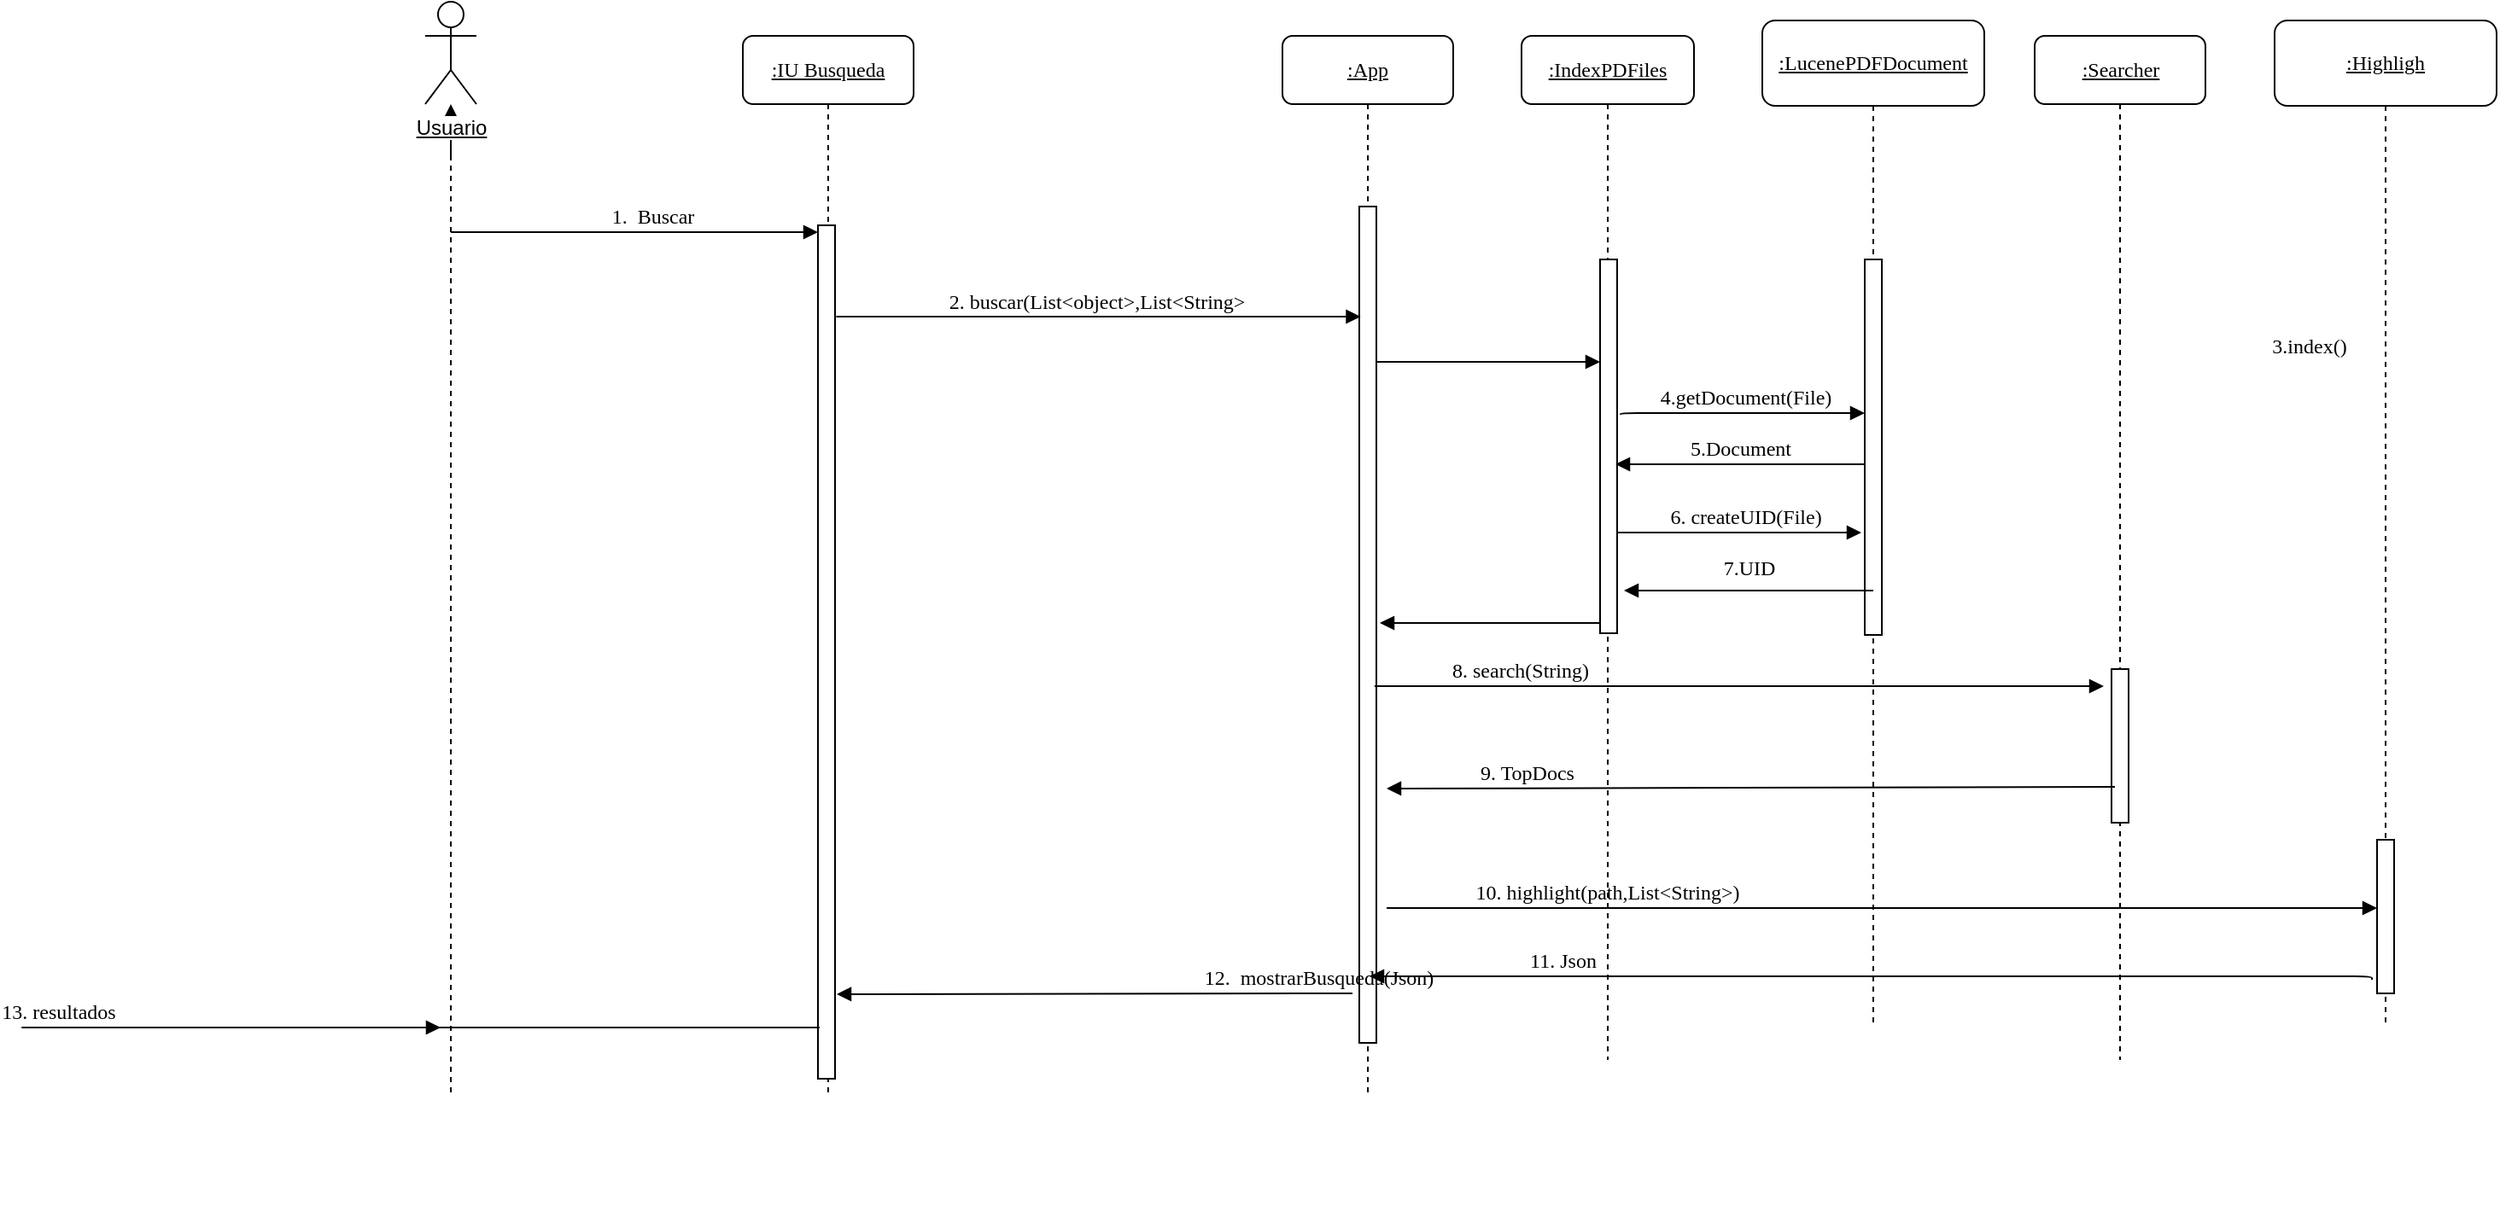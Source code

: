 <mxfile version="10.7.0" type="github"><diagram name="Page-1" id="13e1069c-82ec-6db2-03f1-153e76fe0fe0"><mxGraphModel dx="2520" dy="1021" grid="1" gridSize="10" guides="1" tooltips="1" connect="1" arrows="1" fold="1" page="1" pageScale="1" pageWidth="1100" pageHeight="850" background="#ffffff" math="0" shadow="0"><root><mxCell id="0"/><mxCell id="1" parent="0"/><mxCell id="7baba1c4bc27f4b0-2" value="&lt;u&gt;:App&lt;/u&gt;" style="shape=umlLifeline;perimeter=lifelinePerimeter;whiteSpace=wrap;html=1;container=1;collapsible=0;recursiveResize=0;outlineConnect=0;rounded=1;shadow=0;comic=0;labelBackgroundColor=none;strokeColor=#000000;strokeWidth=1;fillColor=#FFFFFF;fontFamily=Verdana;fontSize=12;fontColor=#000000;align=center;" parent="1" vertex="1"><mxGeometry x="-557" y="99" width="100" height="620" as="geometry"/></mxCell><mxCell id="7baba1c4bc27f4b0-10" value="" style="html=1;points=[];perimeter=orthogonalPerimeter;rounded=0;shadow=0;comic=0;labelBackgroundColor=none;strokeColor=#000000;strokeWidth=1;fillColor=#FFFFFF;fontFamily=Verdana;fontSize=12;fontColor=#000000;align=center;" parent="7baba1c4bc27f4b0-2" vertex="1"><mxGeometry x="45" y="100" width="10" height="490" as="geometry"/></mxCell><mxCell id="7baba1c4bc27f4b0-3" value="&lt;u&gt;:IndexPDFiles&lt;/u&gt;" style="shape=umlLifeline;perimeter=lifelinePerimeter;whiteSpace=wrap;html=1;container=1;collapsible=0;recursiveResize=0;outlineConnect=0;rounded=1;shadow=0;comic=0;labelBackgroundColor=none;strokeColor=#000000;strokeWidth=1;fillColor=#FFFFFF;fontFamily=Verdana;fontSize=12;fontColor=#000000;align=center;" parent="1" vertex="1"><mxGeometry x="-417" y="99" width="101" height="600" as="geometry"/></mxCell><mxCell id="P-vnH6OfwDPNcYz-CvTu-11" value="" style="html=1;points=[];perimeter=orthogonalPerimeter;rounded=0;shadow=0;comic=0;labelBackgroundColor=none;strokeColor=#000000;strokeWidth=1;fillColor=#FFFFFF;fontFamily=Verdana;fontSize=12;fontColor=#000000;align=center;" parent="7baba1c4bc27f4b0-3" vertex="1"><mxGeometry x="46" y="131" width="10" height="219" as="geometry"/></mxCell><mxCell id="7baba1c4bc27f4b0-4" value="&lt;u&gt;:LucenePDFDocument&lt;/u&gt;" style="shape=umlLifeline;perimeter=lifelinePerimeter;whiteSpace=wrap;html=1;container=1;collapsible=0;recursiveResize=0;outlineConnect=0;rounded=1;shadow=0;comic=0;labelBackgroundColor=none;strokeColor=#000000;strokeWidth=1;fillColor=#FFFFFF;fontFamily=Verdana;fontSize=12;fontColor=#000000;align=center;size=50;" parent="1" vertex="1"><mxGeometry x="-276" y="90" width="130" height="589" as="geometry"/></mxCell><mxCell id="L3giQZu3BB-iIicPR4_z-17" value="" style="html=1;points=[];perimeter=orthogonalPerimeter;rounded=0;shadow=0;comic=0;labelBackgroundColor=none;strokeColor=#000000;strokeWidth=1;fillColor=#FFFFFF;fontFamily=Verdana;fontSize=12;fontColor=#000000;align=center;" parent="7baba1c4bc27f4b0-4" vertex="1"><mxGeometry x="60" y="140" width="10" height="220" as="geometry"/></mxCell><mxCell id="7baba1c4bc27f4b0-8" value="&lt;u&gt;:IU Busqueda&lt;/u&gt;" style="shape=umlLifeline;perimeter=lifelinePerimeter;whiteSpace=wrap;html=1;container=1;collapsible=0;recursiveResize=0;outlineConnect=0;rounded=1;shadow=0;comic=0;labelBackgroundColor=none;strokeColor=#000000;strokeWidth=1;fillColor=#FFFFFF;fontFamily=Verdana;fontSize=12;fontColor=#000000;align=center;" parent="1" vertex="1"><mxGeometry x="-873" y="99" width="100" height="620" as="geometry"/></mxCell><mxCell id="7baba1c4bc27f4b0-9" value="" style="html=1;points=[];perimeter=orthogonalPerimeter;rounded=0;shadow=0;comic=0;labelBackgroundColor=none;strokeColor=#000000;strokeWidth=1;fillColor=#FFFFFF;fontFamily=Verdana;fontSize=12;fontColor=#000000;align=center;" parent="7baba1c4bc27f4b0-8" vertex="1"><mxGeometry x="44" y="111" width="10" height="500" as="geometry"/></mxCell><mxCell id="P-vnH6OfwDPNcYz-CvTu-20" value="1.&amp;nbsp; Buscar" style="html=1;verticalAlign=bottom;endArrow=block;labelBackgroundColor=none;fontFamily=Verdana;fontSize=12;edgeStyle=elbowEdgeStyle;elbow=vertical;entryX=0;entryY=0.008;entryDx=0;entryDy=0;entryPerimeter=0;" parent="1" source="P-vnH6OfwDPNcYz-CvTu-46" target="7baba1c4bc27f4b0-9" edge="1"><mxGeometry x="0.18" y="-10" relative="1" as="geometry"><mxPoint x="-839" y="219" as="sourcePoint"/><mxPoint x="-780" y="214" as="targetPoint"/><mxPoint x="-9" y="-10" as="offset"/><Array as="points"><mxPoint x="-909" y="214"/></Array></mxGeometry></mxCell><mxCell id="P-vnH6OfwDPNcYz-CvTu-41" value="2. buscar(List&amp;lt;object&amp;gt;,List&amp;lt;String&amp;gt;" style="html=1;verticalAlign=bottom;endArrow=block;labelBackgroundColor=none;fontFamily=Verdana;fontSize=12;edgeStyle=elbowEdgeStyle;elbow=vertical;exitX=1.019;exitY=0.058;exitDx=0;exitDy=0;exitPerimeter=0;entryX=0.033;entryY=0.074;entryDx=0;entryDy=0;entryPerimeter=0;" parent="1" edge="1"><mxGeometry relative="1" as="geometry"><mxPoint x="-818.294" y="263.529" as="sourcePoint"/><mxPoint x="-511.235" y="263.529" as="targetPoint"/><mxPoint x="-1" as="offset"/><Array as="points"/></mxGeometry></mxCell><mxCell id="ikqZd70dCgFlRawqojSm-16" value="" style="edgeStyle=orthogonalEdgeStyle;rounded=0;orthogonalLoop=1;jettySize=auto;html=1;" parent="1" source="P-vnH6OfwDPNcYz-CvTu-46" target="P-vnH6OfwDPNcYz-CvTu-55" edge="1"><mxGeometry relative="1" as="geometry"/></mxCell><mxCell id="P-vnH6OfwDPNcYz-CvTu-46" value="" style="shape=umlLifeline;perimeter=lifelinePerimeter;whiteSpace=wrap;html=1;container=1;collapsible=0;recursiveResize=0;outlineConnect=0;rounded=1;shadow=0;comic=0;labelBackgroundColor=none;strokeColor=#000000;strokeWidth=1;fillColor=#FFFFFF;fontFamily=Verdana;fontSize=12;fontColor=#000000;align=center;size=0;" parent="1" vertex="1"><mxGeometry x="-1094" y="169" width="100" height="550" as="geometry"/></mxCell><mxCell id="P-vnH6OfwDPNcYz-CvTu-55" value="&lt;u&gt;Usuario&lt;/u&gt;" style="shape=umlActor;verticalLabelPosition=bottom;labelBackgroundColor=#ffffff;verticalAlign=top;html=1;outlineConnect=0;" parent="1" vertex="1"><mxGeometry x="-1059" y="79" width="30" height="60" as="geometry"/></mxCell><mxCell id="P-vnH6OfwDPNcYz-CvTu-60" value="&lt;font style=&quot;font-size: 12px&quot;&gt;11. Json&lt;/font&gt;" style="html=1;verticalAlign=bottom;endArrow=block;labelBackgroundColor=none;fontFamily=Verdana;fontSize=12;edgeStyle=elbowEdgeStyle;elbow=vertical;exitX=-0.3;exitY=0.911;exitDx=0;exitDy=0;exitPerimeter=0;" parent="1" source="L3giQZu3BB-iIicPR4_z-2" edge="1"><mxGeometry x="0.616" relative="1" as="geometry"><mxPoint x="-511" y="650" as="sourcePoint"/><mxPoint x="-506" y="650" as="targetPoint"/><Array as="points"><mxPoint x="-696" y="650"/><mxPoint x="-606" y="620"/><mxPoint x="-746" y="579"/></Array><mxPoint as="offset"/></mxGeometry></mxCell><mxCell id="JLKLApdpmQmwpupXJe5G-1" value="&lt;u&gt;:Searcher&lt;/u&gt;" style="shape=umlLifeline;perimeter=lifelinePerimeter;whiteSpace=wrap;html=1;container=1;collapsible=0;recursiveResize=0;outlineConnect=0;rounded=1;shadow=0;comic=0;labelBackgroundColor=none;strokeColor=#000000;strokeWidth=1;fillColor=#FFFFFF;fontFamily=Verdana;fontSize=12;fontColor=#000000;align=center;" parent="1" vertex="1"><mxGeometry x="-116.5" y="99" width="100" height="600" as="geometry"/></mxCell><mxCell id="L3giQZu3BB-iIicPR4_z-13" value="" style="html=1;points=[];perimeter=orthogonalPerimeter;rounded=0;shadow=0;comic=0;labelBackgroundColor=none;strokeColor=#000000;strokeWidth=1;fillColor=#FFFFFF;fontFamily=Verdana;fontSize=12;fontColor=#000000;align=center;" parent="JLKLApdpmQmwpupXJe5G-1" vertex="1"><mxGeometry x="45" y="371" width="10" height="90" as="geometry"/></mxCell><mxCell id="L3giQZu3BB-iIicPR4_z-1" value="&lt;u&gt;:Highligh&lt;/u&gt;" style="shape=umlLifeline;perimeter=lifelinePerimeter;whiteSpace=wrap;html=1;container=1;collapsible=0;recursiveResize=0;outlineConnect=0;rounded=1;shadow=0;comic=0;labelBackgroundColor=none;strokeColor=#000000;strokeWidth=1;fillColor=#FFFFFF;fontFamily=Verdana;fontSize=12;fontColor=#000000;align=center;size=50;" parent="1" vertex="1"><mxGeometry x="24" y="90" width="130" height="589" as="geometry"/></mxCell><mxCell id="L3giQZu3BB-iIicPR4_z-2" value="" style="html=1;points=[];perimeter=orthogonalPerimeter;rounded=0;shadow=0;comic=0;labelBackgroundColor=none;strokeColor=#000000;strokeWidth=1;fillColor=#FFFFFF;fontFamily=Verdana;fontSize=12;fontColor=#000000;align=center;" parent="L3giQZu3BB-iIicPR4_z-1" vertex="1"><mxGeometry x="60" y="480" width="10" height="90" as="geometry"/></mxCell><mxCell id="L3giQZu3BB-iIicPR4_z-10" value="6. createUID(File)" style="html=1;verticalAlign=bottom;endArrow=block;labelBackgroundColor=none;fontFamily=Verdana;fontSize=12;edgeStyle=elbowEdgeStyle;elbow=vertical;" parent="1" target="P-vnH6OfwDPNcYz-CvTu-11" edge="1"><mxGeometry x="1" y="-131" relative="1" as="geometry"><mxPoint x="-502" y="290" as="sourcePoint"/><mxPoint x="-235" y="274" as="targetPoint"/><mxPoint x="85" y="-31" as="offset"/><Array as="points"><mxPoint x="-386" y="290"/></Array></mxGeometry></mxCell><mxCell id="L3giQZu3BB-iIicPR4_z-11" value="&lt;font&gt;8. search(String)&lt;/font&gt;" style="html=1;verticalAlign=bottom;endArrow=block;labelBackgroundColor=none;fontFamily=Verdana;fontSize=12;edgeStyle=elbowEdgeStyle;elbow=vertical;" parent="1" edge="1"><mxGeometry x="-0.557" relative="1" as="geometry"><mxPoint x="-496" y="480" as="sourcePoint"/><mxPoint x="-76" y="480" as="targetPoint"/><Array as="points"><mxPoint x="-506" y="480"/><mxPoint x="-456" y="520"/><mxPoint x="-496" y="449"/></Array><mxPoint as="offset"/></mxGeometry></mxCell><mxCell id="L3giQZu3BB-iIicPR4_z-12" value="&lt;font style=&quot;font-size: 12px&quot;&gt;9. TopDocs&lt;/font&gt;" style="html=1;verticalAlign=bottom;endArrow=block;labelBackgroundColor=none;fontFamily=Verdana;fontSize=12;edgeStyle=elbowEdgeStyle;elbow=vertical;exitX=0.2;exitY=0.767;exitDx=0;exitDy=0;exitPerimeter=0;" parent="1" source="L3giQZu3BB-iIicPR4_z-13" edge="1"><mxGeometry x="0.616" relative="1" as="geometry"><mxPoint x="-96" y="540" as="sourcePoint"/><mxPoint x="-496" y="540" as="targetPoint"/><Array as="points"><mxPoint x="-606" y="540"/><mxPoint x="-943" y="600"/><mxPoint x="-853" y="570"/><mxPoint x="-993" y="529"/></Array><mxPoint as="offset"/></mxGeometry></mxCell><mxCell id="L3giQZu3BB-iIicPR4_z-19" value="&lt;font style=&quot;font-size: 12px&quot;&gt;5.Document&lt;/font&gt;" style="html=1;verticalAlign=bottom;endArrow=block;labelBackgroundColor=none;fontFamily=Verdana;fontSize=12;edgeStyle=elbowEdgeStyle;elbow=vertical;entryX=0.5;entryY=0.683;entryDx=0;entryDy=0;entryPerimeter=0;" parent="1" edge="1"><mxGeometry relative="1" as="geometry"><mxPoint x="-216" y="350" as="sourcePoint"/><mxPoint x="-362" y="350" as="targetPoint"/><Array as="points"/><mxPoint as="offset"/></mxGeometry></mxCell><mxCell id="L3giQZu3BB-iIicPR4_z-22" value="" style="html=1;verticalAlign=bottom;endArrow=block;labelBackgroundColor=none;fontFamily=Verdana;fontSize=12;edgeStyle=elbowEdgeStyle;elbow=vertical;" parent="1" edge="1"><mxGeometry x="1" y="-133" relative="1" as="geometry"><mxPoint x="-361" y="390" as="sourcePoint"/><mxPoint x="-218" y="390" as="targetPoint"/><mxPoint as="offset"/><Array as="points"><mxPoint x="-246" y="390"/><mxPoint x="-276" y="419"/><mxPoint x="-236" y="419"/></Array></mxGeometry></mxCell><mxCell id="L3giQZu3BB-iIicPR4_z-23" value="4.getDocument(File)" style="html=1;verticalAlign=bottom;endArrow=block;labelBackgroundColor=none;fontFamily=Verdana;fontSize=12;edgeStyle=elbowEdgeStyle;elbow=vertical;exitX=1;exitY=0.101;exitDx=0;exitDy=0;exitPerimeter=0;entryX=-0.2;entryY=0.592;entryDx=0;entryDy=0;entryPerimeter=0;" parent="1" edge="1"><mxGeometry x="0.028" relative="1" as="geometry"><mxPoint x="-359" y="321" as="sourcePoint"/><mxPoint x="-216" y="320" as="targetPoint"/><mxPoint as="offset"/><Array as="points"><mxPoint x="-234" y="320"/></Array></mxGeometry></mxCell><mxCell id="L3giQZu3BB-iIicPR4_z-30" value="&lt;font&gt;10. highlight(path,List&amp;lt;String&amp;gt;)&lt;/font&gt;" style="html=1;verticalAlign=bottom;endArrow=block;labelBackgroundColor=none;fontFamily=Verdana;fontSize=12;edgeStyle=elbowEdgeStyle;elbow=vertical;" parent="1" target="L3giQZu3BB-iIicPR4_z-2" edge="1"><mxGeometry x="-0.557" relative="1" as="geometry"><mxPoint x="-496" y="610" as="sourcePoint"/><mxPoint x="74" y="613" as="targetPoint"/><Array as="points"><mxPoint x="-496" y="610"/><mxPoint x="-456.294" y="642.824"/><mxPoint x="-496.294" y="571.824"/></Array><mxPoint as="offset"/></mxGeometry></mxCell><mxCell id="ikqZd70dCgFlRawqojSm-1" value="" style="html=1;verticalAlign=bottom;endArrow=block;labelBackgroundColor=none;fontFamily=Verdana;fontSize=12;edgeStyle=elbowEdgeStyle;elbow=vertical;entryX=1.1;entryY=0.902;entryDx=0;entryDy=0;entryPerimeter=0;" parent="1" target="7baba1c4bc27f4b0-9" edge="1"><mxGeometry relative="1" as="geometry"><mxPoint x="-516" y="660" as="sourcePoint"/><mxPoint x="-810" y="660" as="targetPoint"/><Array as="points"/><mxPoint as="offset"/></mxGeometry></mxCell><mxCell id="ikqZd70dCgFlRawqojSm-4" value="&lt;font style=&quot;font-size: 12px&quot;&gt;13. resultados&lt;/font&gt;" style="html=1;verticalAlign=bottom;endArrow=block;labelBackgroundColor=none;fontFamily=Verdana;fontSize=12;edgeStyle=elbowEdgeStyle;elbow=vertical;exitX=0.094;exitY=0.94;exitDx=0;exitDy=0;exitPerimeter=0;" parent="1" source="7baba1c4bc27f4b0-9" edge="1"><mxGeometry x="0.236" relative="1" as="geometry"><mxPoint x="-840" y="680" as="sourcePoint"/><mxPoint x="-1050" y="680" as="targetPoint"/><Array as="points"><mxPoint x="-1300" y="680"/><mxPoint x="-1637" y="740"/><mxPoint x="-1547" y="710"/><mxPoint x="-1687" y="669"/></Array><mxPoint as="offset"/></mxGeometry></mxCell><mxCell id="ikqZd70dCgFlRawqojSm-5" value="&lt;font style=&quot;font-size: 12px&quot;&gt;7.UID&lt;/font&gt;" style="html=1;verticalAlign=bottom;endArrow=block;labelBackgroundColor=none;fontFamily=Verdana;fontSize=12;edgeStyle=elbowEdgeStyle;elbow=vertical;entryX=0.5;entryY=0.683;entryDx=0;entryDy=0;entryPerimeter=0;" parent="1" edge="1"><mxGeometry y="-4" relative="1" as="geometry"><mxPoint x="-211" y="424" as="sourcePoint"/><mxPoint x="-357" y="424" as="targetPoint"/><Array as="points"/><mxPoint as="offset"/></mxGeometry></mxCell><mxCell id="ikqZd70dCgFlRawqojSm-12" value="3.index()" style="html=1;verticalAlign=bottom;endArrow=block;labelBackgroundColor=none;fontFamily=Verdana;fontSize=12;edgeStyle=elbowEdgeStyle;elbow=vertical;" parent="1" edge="1"><mxGeometry y="-494" relative="1" as="geometry"><mxPoint x="-276" y="752" as="sourcePoint"/><mxPoint x="-276" y="752" as="targetPoint"/><mxPoint x="320" y="-462" as="offset"/><Array as="points"/></mxGeometry></mxCell><mxCell id="ikqZd70dCgFlRawqojSm-15" value="&lt;font style=&quot;font-size: 12px&quot;&gt;12.&amp;nbsp; mostrarBusqueda(Json)&lt;/font&gt;" style="html=1;verticalAlign=bottom;endArrow=block;labelBackgroundColor=none;fontFamily=Verdana;fontSize=12;edgeStyle=elbowEdgeStyle;elbow=vertical;" parent="1" edge="1"><mxGeometry y="-120" relative="1" as="geometry"><mxPoint x="-636" y="778" as="sourcePoint"/><mxPoint x="-636" y="778" as="targetPoint"/><Array as="points"/><mxPoint x="100" y="-118" as="offset"/></mxGeometry></mxCell><mxCell id="ikqZd70dCgFlRawqojSm-17" value="" style="html=1;verticalAlign=bottom;endArrow=block;labelBackgroundColor=none;fontFamily=Verdana;fontSize=12;edgeStyle=elbowEdgeStyle;elbow=vertical;entryX=1.2;entryY=0.498;entryDx=0;entryDy=0;entryPerimeter=0;" parent="1" target="7baba1c4bc27f4b0-10" edge="1"><mxGeometry x="0.318" y="687" relative="1" as="geometry"><mxPoint x="-371" y="443" as="sourcePoint"/><mxPoint x="-496" y="443" as="targetPoint"/><Array as="points"/><mxPoint as="offset"/></mxGeometry></mxCell></root></mxGraphModel></diagram></mxfile>
